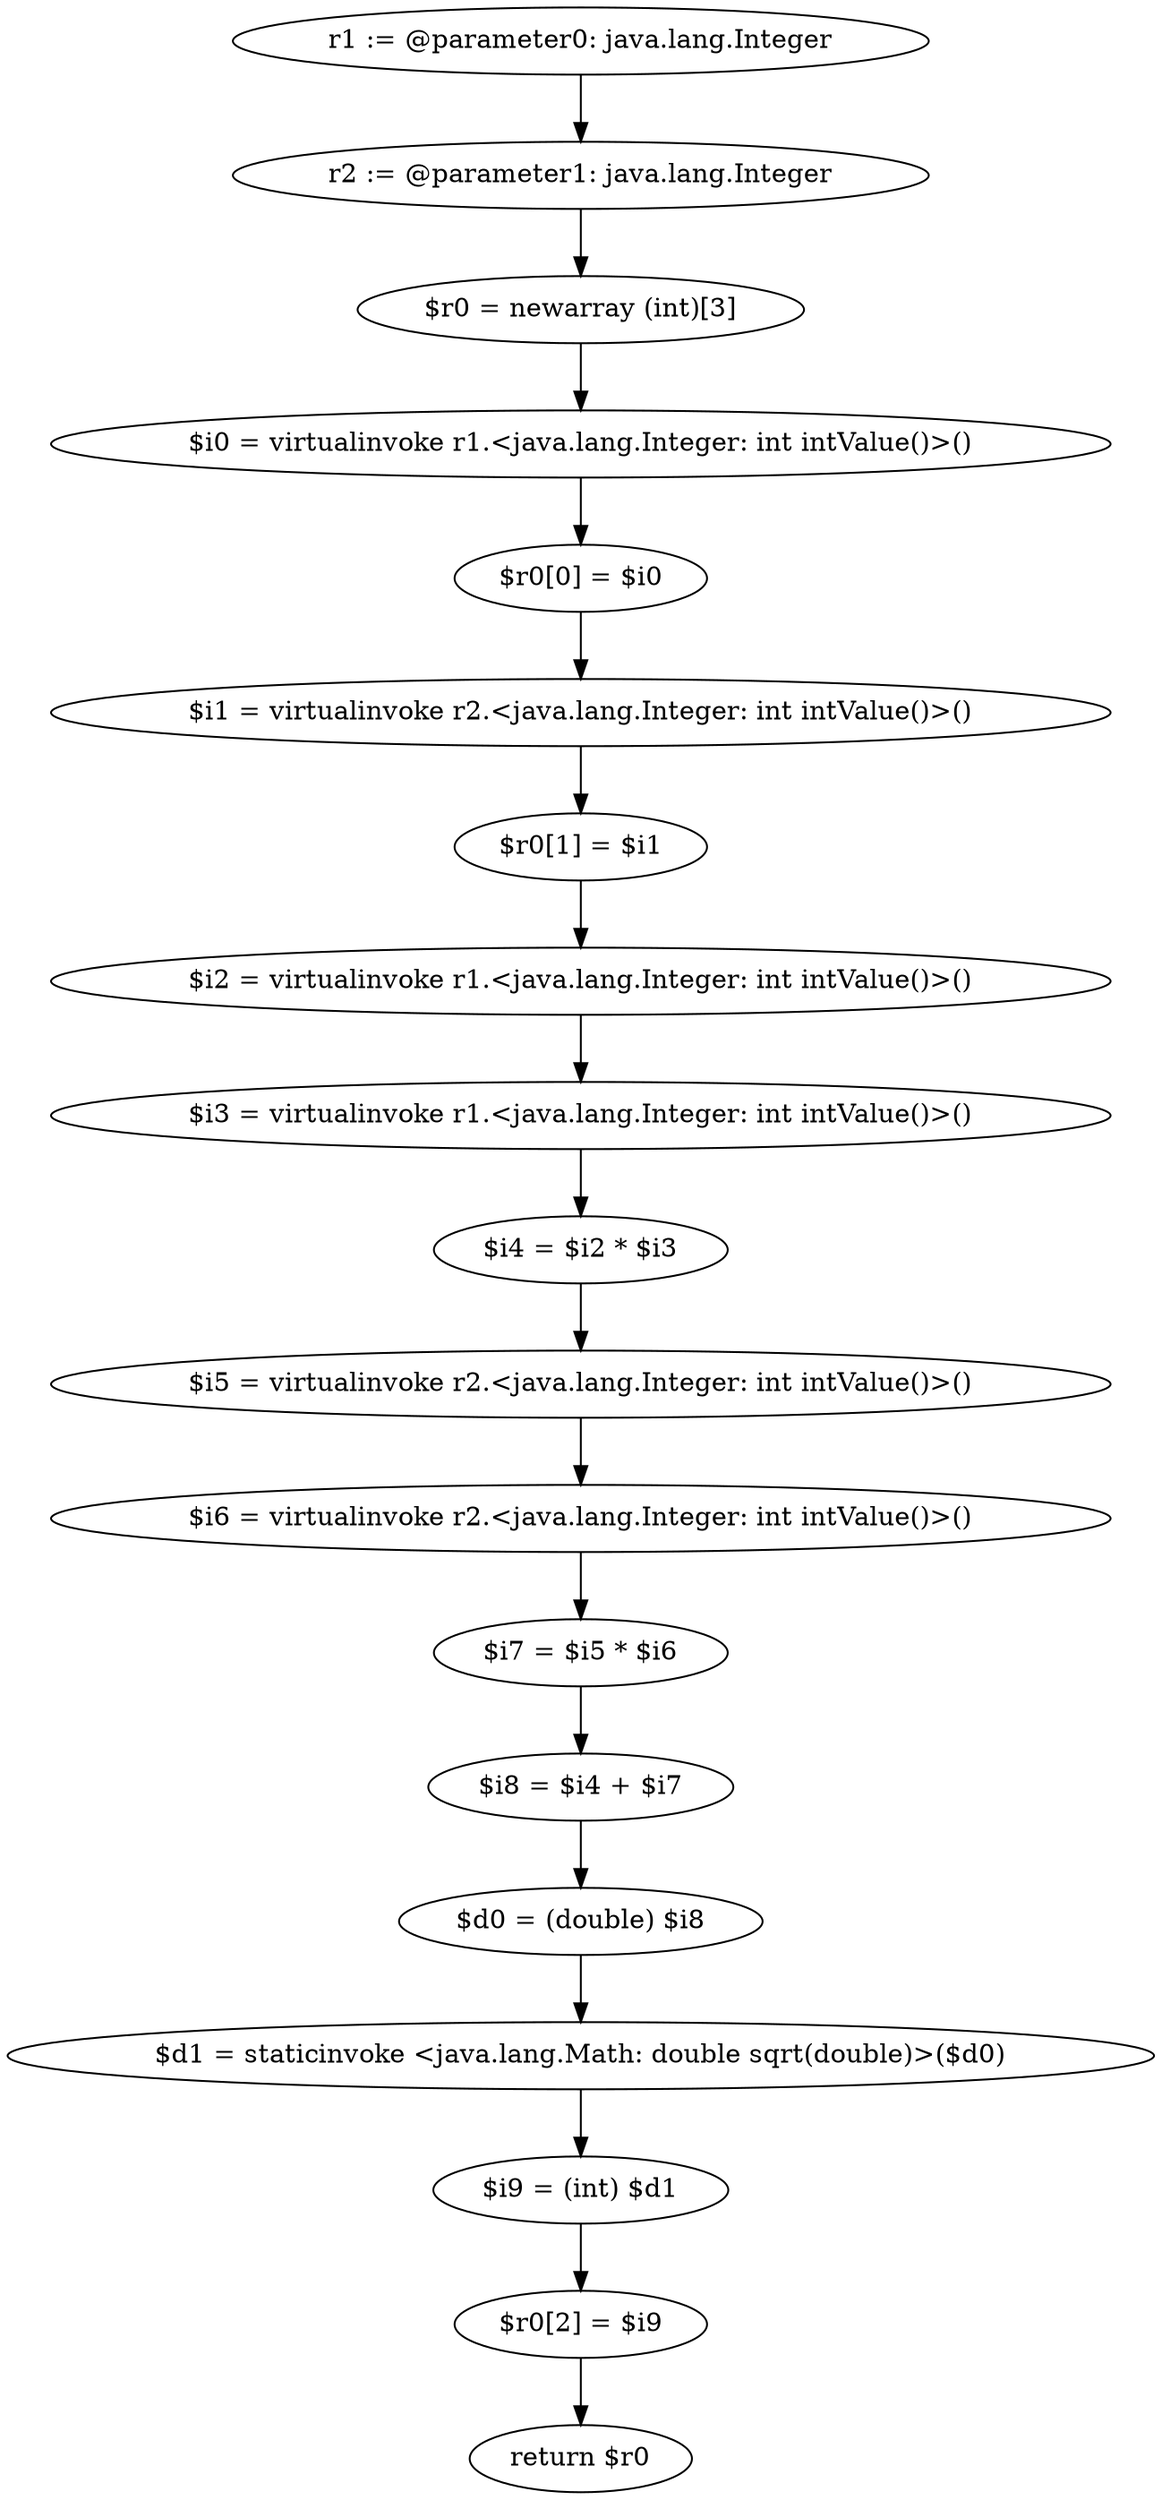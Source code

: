 digraph "unitGraph" {
    "r1 := @parameter0: java.lang.Integer"
    "r2 := @parameter1: java.lang.Integer"
    "$r0 = newarray (int)[3]"
    "$i0 = virtualinvoke r1.<java.lang.Integer: int intValue()>()"
    "$r0[0] = $i0"
    "$i1 = virtualinvoke r2.<java.lang.Integer: int intValue()>()"
    "$r0[1] = $i1"
    "$i2 = virtualinvoke r1.<java.lang.Integer: int intValue()>()"
    "$i3 = virtualinvoke r1.<java.lang.Integer: int intValue()>()"
    "$i4 = $i2 * $i3"
    "$i5 = virtualinvoke r2.<java.lang.Integer: int intValue()>()"
    "$i6 = virtualinvoke r2.<java.lang.Integer: int intValue()>()"
    "$i7 = $i5 * $i6"
    "$i8 = $i4 + $i7"
    "$d0 = (double) $i8"
    "$d1 = staticinvoke <java.lang.Math: double sqrt(double)>($d0)"
    "$i9 = (int) $d1"
    "$r0[2] = $i9"
    "return $r0"
    "r1 := @parameter0: java.lang.Integer"->"r2 := @parameter1: java.lang.Integer";
    "r2 := @parameter1: java.lang.Integer"->"$r0 = newarray (int)[3]";
    "$r0 = newarray (int)[3]"->"$i0 = virtualinvoke r1.<java.lang.Integer: int intValue()>()";
    "$i0 = virtualinvoke r1.<java.lang.Integer: int intValue()>()"->"$r0[0] = $i0";
    "$r0[0] = $i0"->"$i1 = virtualinvoke r2.<java.lang.Integer: int intValue()>()";
    "$i1 = virtualinvoke r2.<java.lang.Integer: int intValue()>()"->"$r0[1] = $i1";
    "$r0[1] = $i1"->"$i2 = virtualinvoke r1.<java.lang.Integer: int intValue()>()";
    "$i2 = virtualinvoke r1.<java.lang.Integer: int intValue()>()"->"$i3 = virtualinvoke r1.<java.lang.Integer: int intValue()>()";
    "$i3 = virtualinvoke r1.<java.lang.Integer: int intValue()>()"->"$i4 = $i2 * $i3";
    "$i4 = $i2 * $i3"->"$i5 = virtualinvoke r2.<java.lang.Integer: int intValue()>()";
    "$i5 = virtualinvoke r2.<java.lang.Integer: int intValue()>()"->"$i6 = virtualinvoke r2.<java.lang.Integer: int intValue()>()";
    "$i6 = virtualinvoke r2.<java.lang.Integer: int intValue()>()"->"$i7 = $i5 * $i6";
    "$i7 = $i5 * $i6"->"$i8 = $i4 + $i7";
    "$i8 = $i4 + $i7"->"$d0 = (double) $i8";
    "$d0 = (double) $i8"->"$d1 = staticinvoke <java.lang.Math: double sqrt(double)>($d0)";
    "$d1 = staticinvoke <java.lang.Math: double sqrt(double)>($d0)"->"$i9 = (int) $d1";
    "$i9 = (int) $d1"->"$r0[2] = $i9";
    "$r0[2] = $i9"->"return $r0";
}
